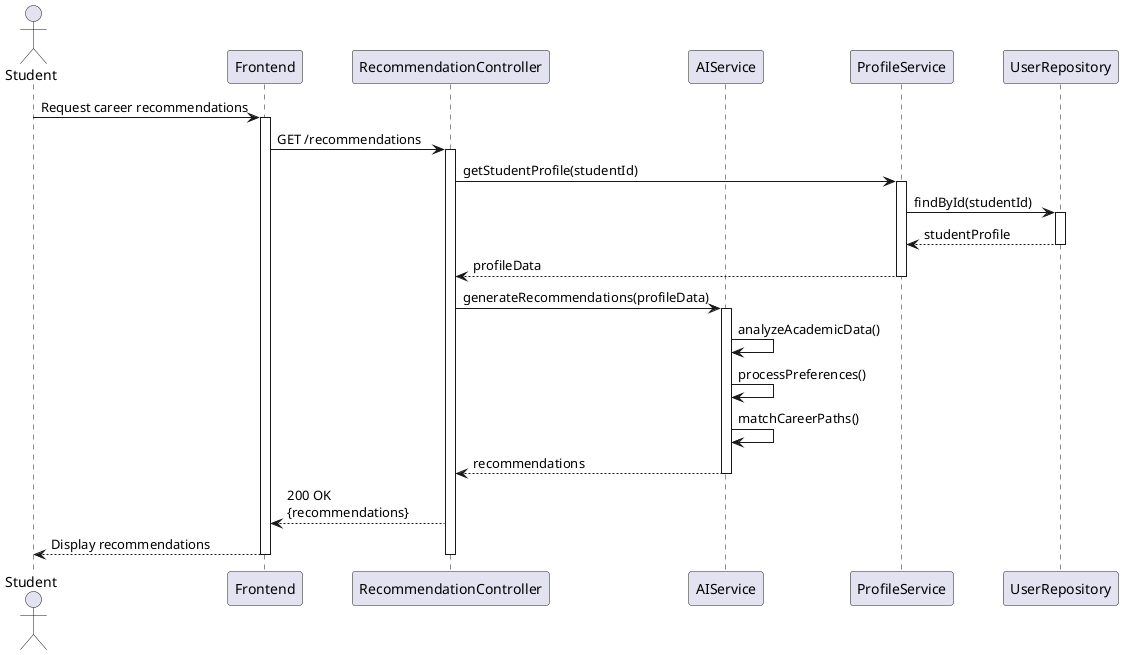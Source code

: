 @startuml Career Recommendation Sequence

skinparam ParticipantPadding 20
skinparam BoxPadding 10
skinparam SequenceGroupBodyBackgroundColor transparent

actor Student
participant "Frontend" as UI
participant RecommendationController
participant AIService
participant ProfileService
participant UserRepository

Student -> UI: Request career recommendations
activate UI

UI -> RecommendationController: GET /recommendations
activate RecommendationController

RecommendationController -> ProfileService: getStudentProfile(studentId)
activate ProfileService

ProfileService -> UserRepository: findById(studentId)
activate UserRepository
UserRepository --> ProfileService: studentProfile
deactivate UserRepository

ProfileService --> RecommendationController: profileData
deactivate ProfileService

RecommendationController -> AIService: generateRecommendations(profileData)
activate AIService

AIService -> AIService: analyzeAcademicData()
AIService -> AIService: processPreferences()
AIService -> AIService: matchCareerPaths()

AIService --> RecommendationController: recommendations
deactivate AIService

RecommendationController --> UI: 200 OK\n{recommendations}
UI --> Student: Display recommendations

deactivate RecommendationController
deactivate UI

@enduml 